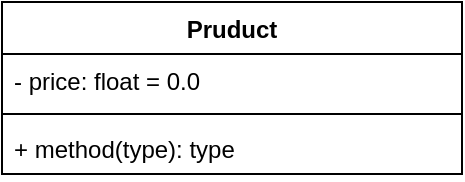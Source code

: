 <mxfile version="15.0.6" type="github">
  <diagram id="C5RBs43oDa-KdzZeNtuy" name="Page-1">
    <mxGraphModel dx="1422" dy="794" grid="1" gridSize="10" guides="1" tooltips="1" connect="1" arrows="1" fold="1" page="1" pageScale="1" pageWidth="827" pageHeight="1169" math="0" shadow="0">
      <root>
        <mxCell id="WIyWlLk6GJQsqaUBKTNV-0" />
        <mxCell id="WIyWlLk6GJQsqaUBKTNV-1" parent="WIyWlLk6GJQsqaUBKTNV-0" />
        <mxCell id="x9rUvAMbq14WsiKmxg5Z-0" value="Pruduct&#xa;" style="swimlane;fontStyle=1;align=center;verticalAlign=top;childLayout=stackLayout;horizontal=1;startSize=26;horizontalStack=0;resizeParent=1;resizeParentMax=0;resizeLast=0;collapsible=1;marginBottom=0;whiteSpace=wrap;" vertex="1" parent="WIyWlLk6GJQsqaUBKTNV-1">
          <mxGeometry x="270" y="130" width="230" height="86" as="geometry" />
        </mxCell>
        <mxCell id="x9rUvAMbq14WsiKmxg5Z-1" value="- price: float = 0.0" style="text;strokeColor=none;fillColor=none;align=left;verticalAlign=top;spacingLeft=4;spacingRight=4;overflow=hidden;rotatable=0;points=[[0,0.5],[1,0.5]];portConstraint=eastwest;" vertex="1" parent="x9rUvAMbq14WsiKmxg5Z-0">
          <mxGeometry y="26" width="230" height="26" as="geometry" />
        </mxCell>
        <mxCell id="x9rUvAMbq14WsiKmxg5Z-2" value="" style="line;strokeWidth=1;fillColor=none;align=left;verticalAlign=middle;spacingTop=-1;spacingLeft=3;spacingRight=3;rotatable=0;labelPosition=right;points=[];portConstraint=eastwest;" vertex="1" parent="x9rUvAMbq14WsiKmxg5Z-0">
          <mxGeometry y="52" width="230" height="8" as="geometry" />
        </mxCell>
        <mxCell id="x9rUvAMbq14WsiKmxg5Z-3" value="+ method(type): type" style="text;strokeColor=none;fillColor=none;align=left;verticalAlign=top;spacingLeft=4;spacingRight=4;overflow=hidden;rotatable=0;points=[[0,0.5],[1,0.5]];portConstraint=eastwest;" vertex="1" parent="x9rUvAMbq14WsiKmxg5Z-0">
          <mxGeometry y="60" width="230" height="26" as="geometry" />
        </mxCell>
      </root>
    </mxGraphModel>
  </diagram>
</mxfile>
